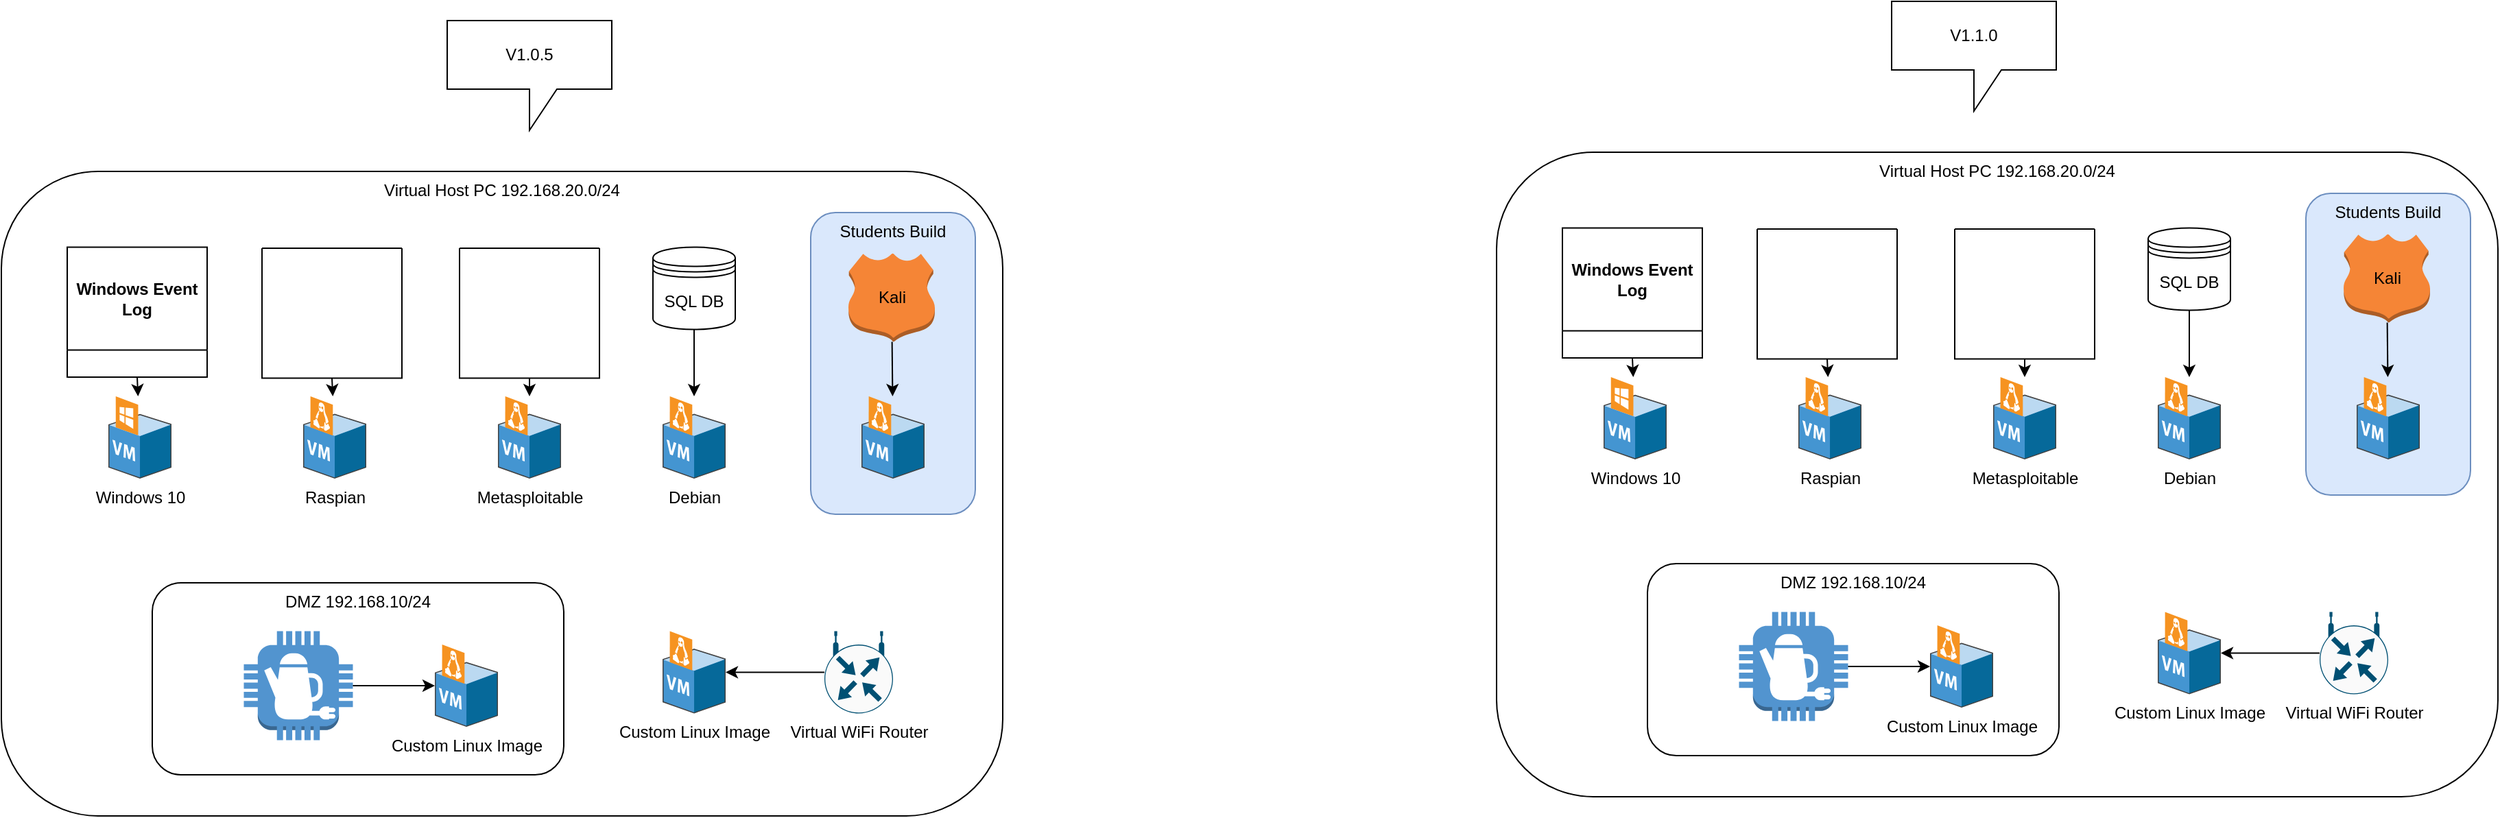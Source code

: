 <mxfile version="24.3.1" type="github">
  <diagram id="l8hXMBHkgcEJcSW0mbfh" name="Page-1">
    <mxGraphModel dx="1255" dy="924" grid="1" gridSize="10" guides="1" tooltips="1" connect="1" arrows="1" fold="1" page="1" pageScale="1" pageWidth="1169" pageHeight="827" background="none" math="0" shadow="0">
      <root>
        <mxCell id="0" />
        <mxCell id="1" parent="0" />
        <mxCell id="lg6u2N_QulWBPJrrKfVZ-14" value="Virtual Host PC 192.168.20.0/24" style="rounded=1;whiteSpace=wrap;html=1;verticalAlign=top;" parent="1" vertex="1">
          <mxGeometry x="190" y="274" width="730" height="470" as="geometry" />
        </mxCell>
        <mxCell id="lg6u2N_QulWBPJrrKfVZ-9" value="Students Build" style="rounded=1;whiteSpace=wrap;html=1;verticalAlign=top;fillColor=#dae8fc;strokeColor=#6c8ebf;" parent="1" vertex="1">
          <mxGeometry x="780" y="304" width="120" height="220" as="geometry" />
        </mxCell>
        <mxCell id="lg6u2N_QulWBPJrrKfVZ-5" value="Debian" style="shadow=0;dashed=0;html=1;labelPosition=center;verticalLabelPosition=bottom;verticalAlign=top;align=center;outlineConnect=0;shape=mxgraph.veeam.3d.vm_linux;" parent="1" vertex="1">
          <mxGeometry x="672" y="438" width="46" height="60" as="geometry" />
        </mxCell>
        <mxCell id="lg6u2N_QulWBPJrrKfVZ-6" value="" style="shadow=0;dashed=0;html=1;labelPosition=center;verticalLabelPosition=bottom;verticalAlign=top;align=center;outlineConnect=0;shape=mxgraph.veeam.3d.vm_linux;" parent="1" vertex="1">
          <mxGeometry x="817" y="438" width="46" height="60" as="geometry" />
        </mxCell>
        <mxCell id="lg6u2N_QulWBPJrrKfVZ-8" value="Kali" style="outlineConnect=0;dashed=0;verticalLabelPosition=middle;verticalAlign=middle;align=center;html=1;shape=mxgraph.aws3.hosted_zone;fillColor=#F58536;gradientColor=none;labelPosition=center;" parent="1" vertex="1">
          <mxGeometry x="807.5" y="333.75" width="63" height="64.5" as="geometry" />
        </mxCell>
        <mxCell id="lg6u2N_QulWBPJrrKfVZ-15" value="Metasploitable" style="shadow=0;dashed=0;html=1;labelPosition=center;verticalLabelPosition=bottom;verticalAlign=top;align=center;outlineConnect=0;shape=mxgraph.veeam.3d.vm_linux;" parent="1" vertex="1">
          <mxGeometry x="552" y="438" width="46" height="60" as="geometry" />
        </mxCell>
        <mxCell id="lg6u2N_QulWBPJrrKfVZ-26" value="" style="endArrow=classic;html=1;rounded=0;" parent="1" source="lg6u2N_QulWBPJrrKfVZ-8" target="lg6u2N_QulWBPJrrKfVZ-6" edge="1">
          <mxGeometry width="50" height="50" relative="1" as="geometry">
            <mxPoint x="780" y="494" as="sourcePoint" />
            <mxPoint x="830" y="444" as="targetPoint" />
          </mxGeometry>
        </mxCell>
        <mxCell id="lg6u2N_QulWBPJrrKfVZ-30" value="Windows 10" style="shadow=0;dashed=0;html=1;labelPosition=center;verticalLabelPosition=bottom;verticalAlign=top;align=center;outlineConnect=0;shape=mxgraph.veeam.3d.vm_windows;" parent="1" vertex="1">
          <mxGeometry x="268" y="438" width="46" height="60" as="geometry" />
        </mxCell>
        <mxCell id="lg6u2N_QulWBPJrrKfVZ-35" value="Raspian" style="shadow=0;dashed=0;html=1;labelPosition=center;verticalLabelPosition=bottom;verticalAlign=top;align=center;outlineConnect=0;shape=mxgraph.veeam.3d.vm_linux;" parent="1" vertex="1">
          <mxGeometry x="410" y="438" width="46" height="60" as="geometry" />
        </mxCell>
        <mxCell id="lg6u2N_QulWBPJrrKfVZ-36" value="" style="endArrow=classic;html=1;rounded=0;exitX=0.5;exitY=1;exitDx=0;exitDy=0;" parent="1" source="lg6u2N_QulWBPJrrKfVZ-43" target="lg6u2N_QulWBPJrrKfVZ-35" edge="1">
          <mxGeometry width="50" height="50" relative="1" as="geometry">
            <mxPoint x="433" y="426" as="sourcePoint" />
            <mxPoint x="507" y="348.25" as="targetPoint" />
          </mxGeometry>
        </mxCell>
        <mxCell id="lg6u2N_QulWBPJrrKfVZ-38" value="" style="endArrow=classic;html=1;rounded=0;exitX=0.5;exitY=1;exitDx=0;exitDy=0;" parent="1" source="lg6u2N_QulWBPJrrKfVZ-42" target="lg6u2N_QulWBPJrrKfVZ-30" edge="1">
          <mxGeometry width="50" height="50" relative="1" as="geometry">
            <mxPoint x="291.309" y="422.8" as="sourcePoint" />
            <mxPoint x="830" y="444" as="targetPoint" />
          </mxGeometry>
        </mxCell>
        <mxCell id="lg6u2N_QulWBPJrrKfVZ-40" value="" style="endArrow=classic;html=1;rounded=0;exitX=0.5;exitY=1;exitDx=0;exitDy=0;" parent="1" source="lg6u2N_QulWBPJrrKfVZ-44" target="lg6u2N_QulWBPJrrKfVZ-15" edge="1">
          <mxGeometry width="50" height="50" relative="1" as="geometry">
            <mxPoint x="574.527" y="425.8" as="sourcePoint" />
            <mxPoint x="830" y="444" as="targetPoint" />
          </mxGeometry>
        </mxCell>
        <mxCell id="lg6u2N_QulWBPJrrKfVZ-42" value="Windows Event Log" style="swimlane;startSize=75;whiteSpace=wrap;verticalAlign=middle;labelPosition=center;verticalLabelPosition=middle;align=center;" parent="1" vertex="1">
          <mxGeometry x="238" y="329.25" width="102" height="94.75" as="geometry" />
        </mxCell>
        <mxCell id="lg6u2N_QulWBPJrrKfVZ-43" value="" style="swimlane;startSize=0;" parent="1" vertex="1">
          <mxGeometry x="380" y="330" width="102" height="94.75" as="geometry" />
        </mxCell>
        <mxCell id="lg6u2N_QulWBPJrrKfVZ-44" value="" style="swimlane;startSize=0;" parent="1" vertex="1">
          <mxGeometry x="524" y="330" width="102" height="94.75" as="geometry" />
        </mxCell>
        <mxCell id="lg6u2N_QulWBPJrrKfVZ-46" value="DMZ 192.168.10/24" style="rounded=1;whiteSpace=wrap;html=1;verticalAlign=top;fillColor=none;" parent="1" vertex="1">
          <mxGeometry x="300" y="574" width="300" height="140" as="geometry" />
        </mxCell>
        <mxCell id="lg6u2N_QulWBPJrrKfVZ-18" value="" style="outlineConnect=0;dashed=0;verticalLabelPosition=bottom;verticalAlign=top;align=center;html=1;shape=mxgraph.aws3.coffee_pot;fillColor=#5294CF;gradientColor=none;" parent="1" vertex="1">
          <mxGeometry x="366.75" y="609.25" width="79.5" height="79.5" as="geometry" />
        </mxCell>
        <mxCell id="lg6u2N_QulWBPJrrKfVZ-49" value="" style="edgeStyle=orthogonalEdgeStyle;rounded=0;orthogonalLoop=1;jettySize=auto;html=1;" parent="1" source="lg6u2N_QulWBPJrrKfVZ-48" target="lg6u2N_QulWBPJrrKfVZ-5" edge="1">
          <mxGeometry relative="1" as="geometry">
            <Array as="points" />
          </mxGeometry>
        </mxCell>
        <mxCell id="lg6u2N_QulWBPJrrKfVZ-48" value="SQL DB" style="shape=datastore;whiteSpace=wrap;html=1;" parent="1" vertex="1">
          <mxGeometry x="665" y="329.25" width="60" height="60" as="geometry" />
        </mxCell>
        <mxCell id="lg6u2N_QulWBPJrrKfVZ-50" value="Virtual WiFi Router" style="sketch=0;points=[[0.5,0,0],[1,0.5,0],[0.5,1,0],[0,0.5,0],[0.145,0.145,0],[0.856,0.145,0],[0.855,0.856,0],[0.145,0.855,0]];verticalLabelPosition=bottom;html=1;verticalAlign=top;aspect=fixed;align=center;pointerEvents=1;shape=mxgraph.cisco19.rect;prIcon=wireless_router;fillColor=#FAFAFA;strokeColor=#005073;labelPosition=center;" parent="1" vertex="1">
          <mxGeometry x="790" y="609.25" width="50" height="60" as="geometry" />
        </mxCell>
        <mxCell id="lg6u2N_QulWBPJrrKfVZ-51" value="Custom Linux Image" style="shadow=0;dashed=0;html=1;labelPosition=center;verticalLabelPosition=bottom;verticalAlign=top;align=center;outlineConnect=0;shape=mxgraph.veeam.3d.vm_linux;" parent="1" vertex="1">
          <mxGeometry x="506" y="619" width="46" height="60" as="geometry" />
        </mxCell>
        <mxCell id="lg6u2N_QulWBPJrrKfVZ-52" value="" style="endArrow=classic;html=1;rounded=0;" parent="1" source="lg6u2N_QulWBPJrrKfVZ-18" target="lg6u2N_QulWBPJrrKfVZ-51" edge="1">
          <mxGeometry width="50" height="50" relative="1" as="geometry">
            <mxPoint x="780" y="584" as="sourcePoint" />
            <mxPoint x="830" y="534" as="targetPoint" />
          </mxGeometry>
        </mxCell>
        <mxCell id="lg6u2N_QulWBPJrrKfVZ-53" value="Custom Linux Image" style="shadow=0;dashed=0;html=1;labelPosition=center;verticalLabelPosition=bottom;verticalAlign=top;align=center;outlineConnect=0;shape=mxgraph.veeam.3d.vm_linux;" parent="1" vertex="1">
          <mxGeometry x="672" y="609.25" width="46" height="60" as="geometry" />
        </mxCell>
        <mxCell id="lg6u2N_QulWBPJrrKfVZ-54" value="" style="endArrow=classic;html=1;rounded=0;exitX=0;exitY=0.5;exitDx=0;exitDy=0;exitPerimeter=0;" parent="1" source="lg6u2N_QulWBPJrrKfVZ-50" target="lg6u2N_QulWBPJrrKfVZ-53" edge="1">
          <mxGeometry width="50" height="50" relative="1" as="geometry">
            <mxPoint x="770" y="644" as="sourcePoint" />
            <mxPoint x="830" y="534" as="targetPoint" />
          </mxGeometry>
        </mxCell>
        <mxCell id="HJctW9A064tmooR44P-Z-25" value="Virtual Host PC 192.168.20.0/24" style="rounded=1;whiteSpace=wrap;html=1;verticalAlign=top;" vertex="1" parent="1">
          <mxGeometry x="1280" y="260" width="730" height="470" as="geometry" />
        </mxCell>
        <mxCell id="HJctW9A064tmooR44P-Z-26" value="Students Build" style="rounded=1;whiteSpace=wrap;html=1;verticalAlign=top;fillColor=#dae8fc;strokeColor=#6c8ebf;" vertex="1" parent="1">
          <mxGeometry x="1870" y="290" width="120" height="220" as="geometry" />
        </mxCell>
        <mxCell id="HJctW9A064tmooR44P-Z-27" value="Debian" style="shadow=0;dashed=0;html=1;labelPosition=center;verticalLabelPosition=bottom;verticalAlign=top;align=center;outlineConnect=0;shape=mxgraph.veeam.3d.vm_linux;" vertex="1" parent="1">
          <mxGeometry x="1762" y="424" width="46" height="60" as="geometry" />
        </mxCell>
        <mxCell id="HJctW9A064tmooR44P-Z-28" value="" style="shadow=0;dashed=0;html=1;labelPosition=center;verticalLabelPosition=bottom;verticalAlign=top;align=center;outlineConnect=0;shape=mxgraph.veeam.3d.vm_linux;" vertex="1" parent="1">
          <mxGeometry x="1907" y="424" width="46" height="60" as="geometry" />
        </mxCell>
        <mxCell id="HJctW9A064tmooR44P-Z-29" value="Kali" style="outlineConnect=0;dashed=0;verticalLabelPosition=middle;verticalAlign=middle;align=center;html=1;shape=mxgraph.aws3.hosted_zone;fillColor=#F58536;gradientColor=none;labelPosition=center;" vertex="1" parent="1">
          <mxGeometry x="1897.5" y="319.75" width="63" height="64.5" as="geometry" />
        </mxCell>
        <mxCell id="HJctW9A064tmooR44P-Z-30" value="Metasploitable" style="shadow=0;dashed=0;html=1;labelPosition=center;verticalLabelPosition=bottom;verticalAlign=top;align=center;outlineConnect=0;shape=mxgraph.veeam.3d.vm_linux;" vertex="1" parent="1">
          <mxGeometry x="1642" y="424" width="46" height="60" as="geometry" />
        </mxCell>
        <mxCell id="HJctW9A064tmooR44P-Z-31" value="" style="endArrow=classic;html=1;rounded=0;" edge="1" parent="1" source="HJctW9A064tmooR44P-Z-29" target="HJctW9A064tmooR44P-Z-28">
          <mxGeometry width="50" height="50" relative="1" as="geometry">
            <mxPoint x="1870" y="480" as="sourcePoint" />
            <mxPoint x="1920" y="430" as="targetPoint" />
          </mxGeometry>
        </mxCell>
        <mxCell id="HJctW9A064tmooR44P-Z-32" value="Windows 10" style="shadow=0;dashed=0;html=1;labelPosition=center;verticalLabelPosition=bottom;verticalAlign=top;align=center;outlineConnect=0;shape=mxgraph.veeam.3d.vm_windows;" vertex="1" parent="1">
          <mxGeometry x="1358" y="424" width="46" height="60" as="geometry" />
        </mxCell>
        <mxCell id="HJctW9A064tmooR44P-Z-33" value="Raspian" style="shadow=0;dashed=0;html=1;labelPosition=center;verticalLabelPosition=bottom;verticalAlign=top;align=center;outlineConnect=0;shape=mxgraph.veeam.3d.vm_linux;" vertex="1" parent="1">
          <mxGeometry x="1500" y="424" width="46" height="60" as="geometry" />
        </mxCell>
        <mxCell id="HJctW9A064tmooR44P-Z-34" value="" style="endArrow=classic;html=1;rounded=0;exitX=0.5;exitY=1;exitDx=0;exitDy=0;" edge="1" parent="1" source="HJctW9A064tmooR44P-Z-38" target="HJctW9A064tmooR44P-Z-33">
          <mxGeometry width="50" height="50" relative="1" as="geometry">
            <mxPoint x="1523" y="412" as="sourcePoint" />
            <mxPoint x="1597" y="334.25" as="targetPoint" />
          </mxGeometry>
        </mxCell>
        <mxCell id="HJctW9A064tmooR44P-Z-35" value="" style="endArrow=classic;html=1;rounded=0;exitX=0.5;exitY=1;exitDx=0;exitDy=0;" edge="1" parent="1" source="HJctW9A064tmooR44P-Z-37" target="HJctW9A064tmooR44P-Z-32">
          <mxGeometry width="50" height="50" relative="1" as="geometry">
            <mxPoint x="1381.309" y="408.8" as="sourcePoint" />
            <mxPoint x="1920" y="430" as="targetPoint" />
          </mxGeometry>
        </mxCell>
        <mxCell id="HJctW9A064tmooR44P-Z-36" value="" style="endArrow=classic;html=1;rounded=0;exitX=0.5;exitY=1;exitDx=0;exitDy=0;" edge="1" parent="1" source="HJctW9A064tmooR44P-Z-39" target="HJctW9A064tmooR44P-Z-30">
          <mxGeometry width="50" height="50" relative="1" as="geometry">
            <mxPoint x="1664.527" y="411.8" as="sourcePoint" />
            <mxPoint x="1920" y="430" as="targetPoint" />
          </mxGeometry>
        </mxCell>
        <mxCell id="HJctW9A064tmooR44P-Z-37" value="Windows Event Log" style="swimlane;startSize=75;whiteSpace=wrap;verticalAlign=middle;labelPosition=center;verticalLabelPosition=middle;align=center;" vertex="1" parent="1">
          <mxGeometry x="1328" y="315.25" width="102" height="94.75" as="geometry" />
        </mxCell>
        <mxCell id="HJctW9A064tmooR44P-Z-38" value="" style="swimlane;startSize=0;" vertex="1" parent="1">
          <mxGeometry x="1470" y="316" width="102" height="94.75" as="geometry" />
        </mxCell>
        <mxCell id="HJctW9A064tmooR44P-Z-39" value="" style="swimlane;startSize=0;" vertex="1" parent="1">
          <mxGeometry x="1614" y="316" width="102" height="94.75" as="geometry" />
        </mxCell>
        <mxCell id="HJctW9A064tmooR44P-Z-40" value="DMZ 192.168.10/24" style="rounded=1;whiteSpace=wrap;html=1;verticalAlign=top;fillColor=none;" vertex="1" parent="1">
          <mxGeometry x="1390" y="560" width="300" height="140" as="geometry" />
        </mxCell>
        <mxCell id="HJctW9A064tmooR44P-Z-41" value="" style="outlineConnect=0;dashed=0;verticalLabelPosition=bottom;verticalAlign=top;align=center;html=1;shape=mxgraph.aws3.coffee_pot;fillColor=#5294CF;gradientColor=none;" vertex="1" parent="1">
          <mxGeometry x="1456.75" y="595.25" width="79.5" height="79.5" as="geometry" />
        </mxCell>
        <mxCell id="HJctW9A064tmooR44P-Z-42" value="" style="edgeStyle=orthogonalEdgeStyle;rounded=0;orthogonalLoop=1;jettySize=auto;html=1;" edge="1" parent="1" source="HJctW9A064tmooR44P-Z-43" target="HJctW9A064tmooR44P-Z-27">
          <mxGeometry relative="1" as="geometry">
            <Array as="points" />
          </mxGeometry>
        </mxCell>
        <mxCell id="HJctW9A064tmooR44P-Z-43" value="SQL DB" style="shape=datastore;whiteSpace=wrap;html=1;" vertex="1" parent="1">
          <mxGeometry x="1755" y="315.25" width="60" height="60" as="geometry" />
        </mxCell>
        <mxCell id="HJctW9A064tmooR44P-Z-44" value="Virtual WiFi Router" style="sketch=0;points=[[0.5,0,0],[1,0.5,0],[0.5,1,0],[0,0.5,0],[0.145,0.145,0],[0.856,0.145,0],[0.855,0.856,0],[0.145,0.855,0]];verticalLabelPosition=bottom;html=1;verticalAlign=top;aspect=fixed;align=center;pointerEvents=1;shape=mxgraph.cisco19.rect;prIcon=wireless_router;fillColor=#FAFAFA;strokeColor=#005073;labelPosition=center;" vertex="1" parent="1">
          <mxGeometry x="1880" y="595.25" width="50" height="60" as="geometry" />
        </mxCell>
        <mxCell id="HJctW9A064tmooR44P-Z-45" value="Custom Linux Image" style="shadow=0;dashed=0;html=1;labelPosition=center;verticalLabelPosition=bottom;verticalAlign=top;align=center;outlineConnect=0;shape=mxgraph.veeam.3d.vm_linux;" vertex="1" parent="1">
          <mxGeometry x="1596" y="605" width="46" height="60" as="geometry" />
        </mxCell>
        <mxCell id="HJctW9A064tmooR44P-Z-46" value="" style="endArrow=classic;html=1;rounded=0;" edge="1" parent="1" source="HJctW9A064tmooR44P-Z-41" target="HJctW9A064tmooR44P-Z-45">
          <mxGeometry width="50" height="50" relative="1" as="geometry">
            <mxPoint x="1870" y="570" as="sourcePoint" />
            <mxPoint x="1920" y="520" as="targetPoint" />
          </mxGeometry>
        </mxCell>
        <mxCell id="HJctW9A064tmooR44P-Z-47" value="Custom Linux Image" style="shadow=0;dashed=0;html=1;labelPosition=center;verticalLabelPosition=bottom;verticalAlign=top;align=center;outlineConnect=0;shape=mxgraph.veeam.3d.vm_linux;" vertex="1" parent="1">
          <mxGeometry x="1762" y="595.25" width="46" height="60" as="geometry" />
        </mxCell>
        <mxCell id="HJctW9A064tmooR44P-Z-48" value="" style="endArrow=classic;html=1;rounded=0;exitX=0;exitY=0.5;exitDx=0;exitDy=0;exitPerimeter=0;" edge="1" parent="1" source="HJctW9A064tmooR44P-Z-44" target="HJctW9A064tmooR44P-Z-47">
          <mxGeometry width="50" height="50" relative="1" as="geometry">
            <mxPoint x="1860" y="630" as="sourcePoint" />
            <mxPoint x="1920" y="520" as="targetPoint" />
          </mxGeometry>
        </mxCell>
        <mxCell id="HJctW9A064tmooR44P-Z-50" value="V1.0.5" style="shape=callout;whiteSpace=wrap;html=1;perimeter=calloutPerimeter;" vertex="1" parent="1">
          <mxGeometry x="515" y="164" width="120" height="80" as="geometry" />
        </mxCell>
        <mxCell id="HJctW9A064tmooR44P-Z-51" value="V1.1.0" style="shape=callout;whiteSpace=wrap;html=1;perimeter=calloutPerimeter;" vertex="1" parent="1">
          <mxGeometry x="1568" y="150" width="120" height="80" as="geometry" />
        </mxCell>
      </root>
    </mxGraphModel>
  </diagram>
</mxfile>
